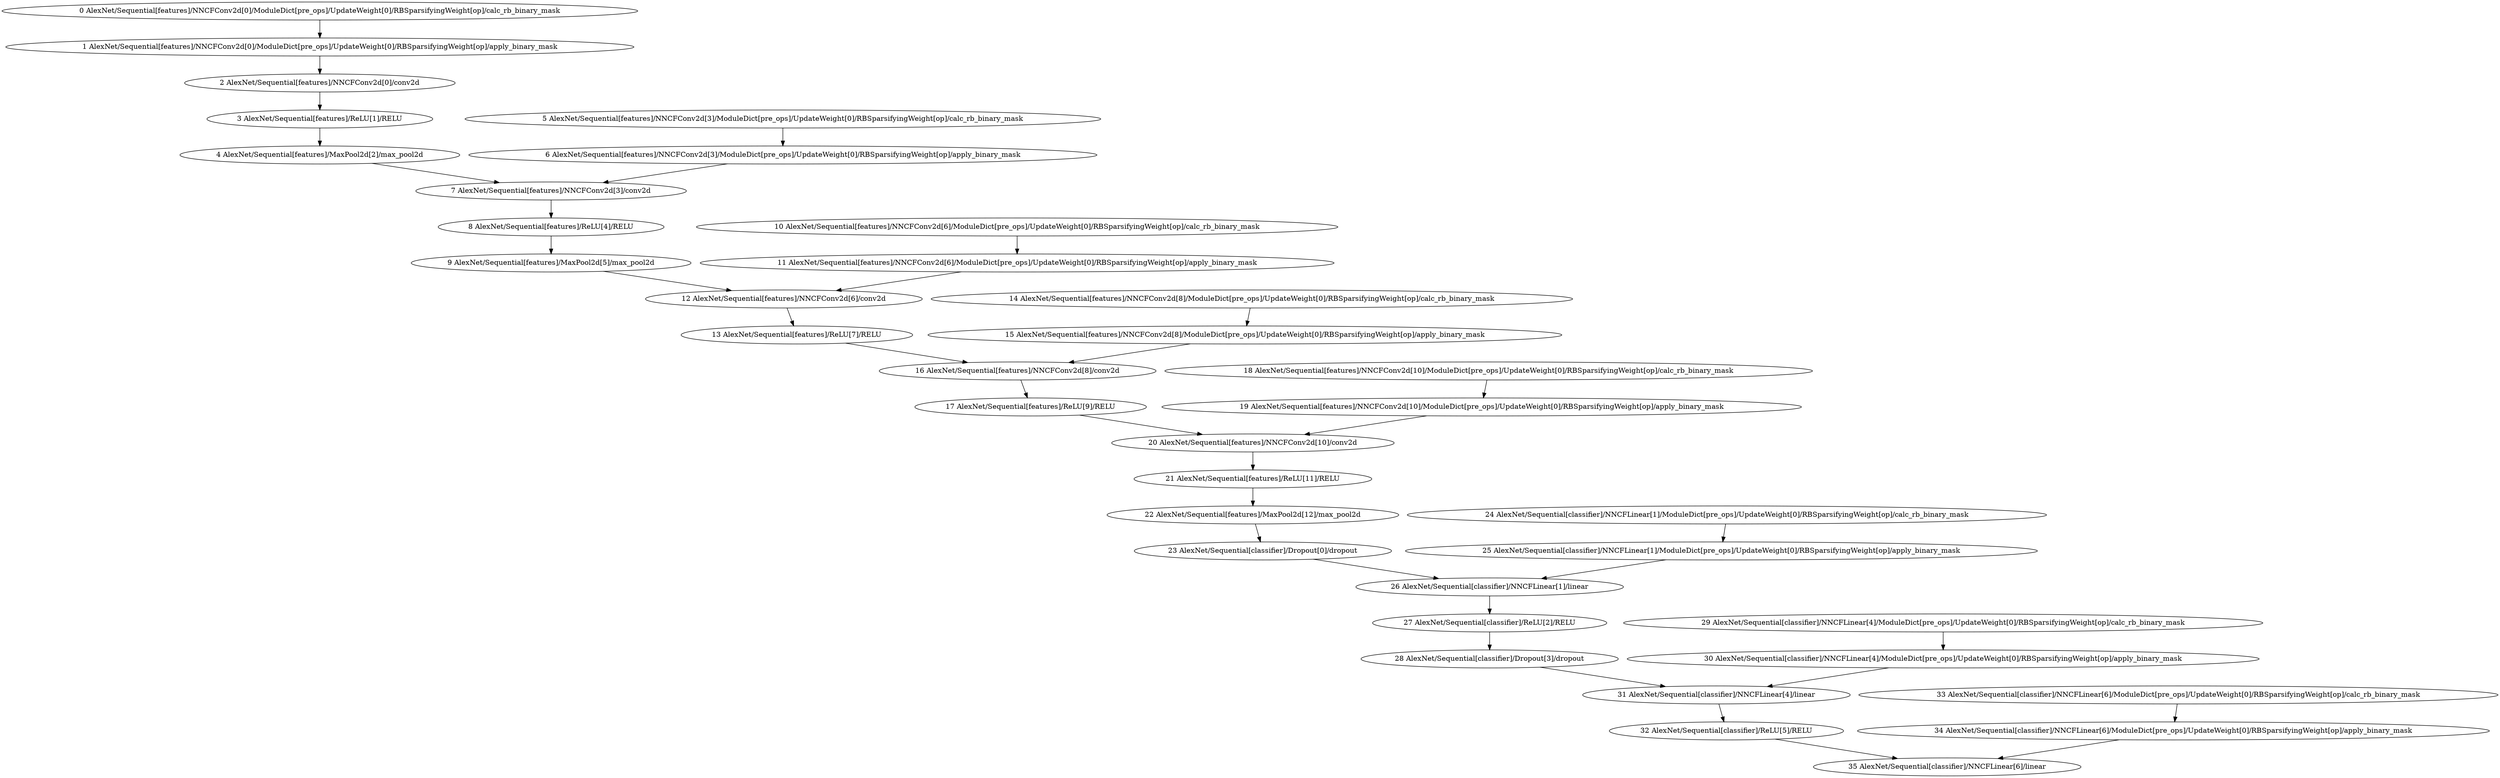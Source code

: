 strict digraph  {
"0 AlexNet/Sequential[features]/NNCFConv2d[0]/ModuleDict[pre_ops]/UpdateWeight[0]/RBSparsifyingWeight[op]/calc_rb_binary_mask" [id=0, scope="AlexNet/Sequential[features]/NNCFConv2d[0]/ModuleDict[pre_ops]/UpdateWeight[0]/RBSparsifyingWeight[op]", type=calc_rb_binary_mask];
"1 AlexNet/Sequential[features]/NNCFConv2d[0]/ModuleDict[pre_ops]/UpdateWeight[0]/RBSparsifyingWeight[op]/apply_binary_mask" [id=1, scope="AlexNet/Sequential[features]/NNCFConv2d[0]/ModuleDict[pre_ops]/UpdateWeight[0]/RBSparsifyingWeight[op]", type=apply_binary_mask];
"2 AlexNet/Sequential[features]/NNCFConv2d[0]/conv2d" [id=2, scope="AlexNet/Sequential[features]/NNCFConv2d[0]", type=conv2d];
"3 AlexNet/Sequential[features]/ReLU[1]/RELU" [id=3, scope="AlexNet/Sequential[features]/ReLU[1]", type=RELU];
"4 AlexNet/Sequential[features]/MaxPool2d[2]/max_pool2d" [id=4, scope="AlexNet/Sequential[features]/MaxPool2d[2]", type=max_pool2d];
"5 AlexNet/Sequential[features]/NNCFConv2d[3]/ModuleDict[pre_ops]/UpdateWeight[0]/RBSparsifyingWeight[op]/calc_rb_binary_mask" [id=5, scope="AlexNet/Sequential[features]/NNCFConv2d[3]/ModuleDict[pre_ops]/UpdateWeight[0]/RBSparsifyingWeight[op]", type=calc_rb_binary_mask];
"6 AlexNet/Sequential[features]/NNCFConv2d[3]/ModuleDict[pre_ops]/UpdateWeight[0]/RBSparsifyingWeight[op]/apply_binary_mask" [id=6, scope="AlexNet/Sequential[features]/NNCFConv2d[3]/ModuleDict[pre_ops]/UpdateWeight[0]/RBSparsifyingWeight[op]", type=apply_binary_mask];
"7 AlexNet/Sequential[features]/NNCFConv2d[3]/conv2d" [id=7, scope="AlexNet/Sequential[features]/NNCFConv2d[3]", type=conv2d];
"8 AlexNet/Sequential[features]/ReLU[4]/RELU" [id=8, scope="AlexNet/Sequential[features]/ReLU[4]", type=RELU];
"9 AlexNet/Sequential[features]/MaxPool2d[5]/max_pool2d" [id=9, scope="AlexNet/Sequential[features]/MaxPool2d[5]", type=max_pool2d];
"10 AlexNet/Sequential[features]/NNCFConv2d[6]/ModuleDict[pre_ops]/UpdateWeight[0]/RBSparsifyingWeight[op]/calc_rb_binary_mask" [id=10, scope="AlexNet/Sequential[features]/NNCFConv2d[6]/ModuleDict[pre_ops]/UpdateWeight[0]/RBSparsifyingWeight[op]", type=calc_rb_binary_mask];
"11 AlexNet/Sequential[features]/NNCFConv2d[6]/ModuleDict[pre_ops]/UpdateWeight[0]/RBSparsifyingWeight[op]/apply_binary_mask" [id=11, scope="AlexNet/Sequential[features]/NNCFConv2d[6]/ModuleDict[pre_ops]/UpdateWeight[0]/RBSparsifyingWeight[op]", type=apply_binary_mask];
"12 AlexNet/Sequential[features]/NNCFConv2d[6]/conv2d" [id=12, scope="AlexNet/Sequential[features]/NNCFConv2d[6]", type=conv2d];
"13 AlexNet/Sequential[features]/ReLU[7]/RELU" [id=13, scope="AlexNet/Sequential[features]/ReLU[7]", type=RELU];
"14 AlexNet/Sequential[features]/NNCFConv2d[8]/ModuleDict[pre_ops]/UpdateWeight[0]/RBSparsifyingWeight[op]/calc_rb_binary_mask" [id=14, scope="AlexNet/Sequential[features]/NNCFConv2d[8]/ModuleDict[pre_ops]/UpdateWeight[0]/RBSparsifyingWeight[op]", type=calc_rb_binary_mask];
"15 AlexNet/Sequential[features]/NNCFConv2d[8]/ModuleDict[pre_ops]/UpdateWeight[0]/RBSparsifyingWeight[op]/apply_binary_mask" [id=15, scope="AlexNet/Sequential[features]/NNCFConv2d[8]/ModuleDict[pre_ops]/UpdateWeight[0]/RBSparsifyingWeight[op]", type=apply_binary_mask];
"16 AlexNet/Sequential[features]/NNCFConv2d[8]/conv2d" [id=16, scope="AlexNet/Sequential[features]/NNCFConv2d[8]", type=conv2d];
"17 AlexNet/Sequential[features]/ReLU[9]/RELU" [id=17, scope="AlexNet/Sequential[features]/ReLU[9]", type=RELU];
"18 AlexNet/Sequential[features]/NNCFConv2d[10]/ModuleDict[pre_ops]/UpdateWeight[0]/RBSparsifyingWeight[op]/calc_rb_binary_mask" [id=18, scope="AlexNet/Sequential[features]/NNCFConv2d[10]/ModuleDict[pre_ops]/UpdateWeight[0]/RBSparsifyingWeight[op]", type=calc_rb_binary_mask];
"19 AlexNet/Sequential[features]/NNCFConv2d[10]/ModuleDict[pre_ops]/UpdateWeight[0]/RBSparsifyingWeight[op]/apply_binary_mask" [id=19, scope="AlexNet/Sequential[features]/NNCFConv2d[10]/ModuleDict[pre_ops]/UpdateWeight[0]/RBSparsifyingWeight[op]", type=apply_binary_mask];
"20 AlexNet/Sequential[features]/NNCFConv2d[10]/conv2d" [id=20, scope="AlexNet/Sequential[features]/NNCFConv2d[10]", type=conv2d];
"21 AlexNet/Sequential[features]/ReLU[11]/RELU" [id=21, scope="AlexNet/Sequential[features]/ReLU[11]", type=RELU];
"22 AlexNet/Sequential[features]/MaxPool2d[12]/max_pool2d" [id=22, scope="AlexNet/Sequential[features]/MaxPool2d[12]", type=max_pool2d];
"23 AlexNet/Sequential[classifier]/Dropout[0]/dropout" [id=23, scope="AlexNet/Sequential[classifier]/Dropout[0]", type=dropout];
"24 AlexNet/Sequential[classifier]/NNCFLinear[1]/ModuleDict[pre_ops]/UpdateWeight[0]/RBSparsifyingWeight[op]/calc_rb_binary_mask" [id=24, scope="AlexNet/Sequential[classifier]/NNCFLinear[1]/ModuleDict[pre_ops]/UpdateWeight[0]/RBSparsifyingWeight[op]", type=calc_rb_binary_mask];
"25 AlexNet/Sequential[classifier]/NNCFLinear[1]/ModuleDict[pre_ops]/UpdateWeight[0]/RBSparsifyingWeight[op]/apply_binary_mask" [id=25, scope="AlexNet/Sequential[classifier]/NNCFLinear[1]/ModuleDict[pre_ops]/UpdateWeight[0]/RBSparsifyingWeight[op]", type=apply_binary_mask];
"26 AlexNet/Sequential[classifier]/NNCFLinear[1]/linear" [id=26, scope="AlexNet/Sequential[classifier]/NNCFLinear[1]", type=linear];
"27 AlexNet/Sequential[classifier]/ReLU[2]/RELU" [id=27, scope="AlexNet/Sequential[classifier]/ReLU[2]", type=RELU];
"28 AlexNet/Sequential[classifier]/Dropout[3]/dropout" [id=28, scope="AlexNet/Sequential[classifier]/Dropout[3]", type=dropout];
"29 AlexNet/Sequential[classifier]/NNCFLinear[4]/ModuleDict[pre_ops]/UpdateWeight[0]/RBSparsifyingWeight[op]/calc_rb_binary_mask" [id=29, scope="AlexNet/Sequential[classifier]/NNCFLinear[4]/ModuleDict[pre_ops]/UpdateWeight[0]/RBSparsifyingWeight[op]", type=calc_rb_binary_mask];
"30 AlexNet/Sequential[classifier]/NNCFLinear[4]/ModuleDict[pre_ops]/UpdateWeight[0]/RBSparsifyingWeight[op]/apply_binary_mask" [id=30, scope="AlexNet/Sequential[classifier]/NNCFLinear[4]/ModuleDict[pre_ops]/UpdateWeight[0]/RBSparsifyingWeight[op]", type=apply_binary_mask];
"31 AlexNet/Sequential[classifier]/NNCFLinear[4]/linear" [id=31, scope="AlexNet/Sequential[classifier]/NNCFLinear[4]", type=linear];
"32 AlexNet/Sequential[classifier]/ReLU[5]/RELU" [id=32, scope="AlexNet/Sequential[classifier]/ReLU[5]", type=RELU];
"33 AlexNet/Sequential[classifier]/NNCFLinear[6]/ModuleDict[pre_ops]/UpdateWeight[0]/RBSparsifyingWeight[op]/calc_rb_binary_mask" [id=33, scope="AlexNet/Sequential[classifier]/NNCFLinear[6]/ModuleDict[pre_ops]/UpdateWeight[0]/RBSparsifyingWeight[op]", type=calc_rb_binary_mask];
"34 AlexNet/Sequential[classifier]/NNCFLinear[6]/ModuleDict[pre_ops]/UpdateWeight[0]/RBSparsifyingWeight[op]/apply_binary_mask" [id=34, scope="AlexNet/Sequential[classifier]/NNCFLinear[6]/ModuleDict[pre_ops]/UpdateWeight[0]/RBSparsifyingWeight[op]", type=apply_binary_mask];
"35 AlexNet/Sequential[classifier]/NNCFLinear[6]/linear" [id=35, scope="AlexNet/Sequential[classifier]/NNCFLinear[6]", type=linear];
"0 AlexNet/Sequential[features]/NNCFConv2d[0]/ModuleDict[pre_ops]/UpdateWeight[0]/RBSparsifyingWeight[op]/calc_rb_binary_mask" -> "1 AlexNet/Sequential[features]/NNCFConv2d[0]/ModuleDict[pre_ops]/UpdateWeight[0]/RBSparsifyingWeight[op]/apply_binary_mask";
"1 AlexNet/Sequential[features]/NNCFConv2d[0]/ModuleDict[pre_ops]/UpdateWeight[0]/RBSparsifyingWeight[op]/apply_binary_mask" -> "2 AlexNet/Sequential[features]/NNCFConv2d[0]/conv2d";
"2 AlexNet/Sequential[features]/NNCFConv2d[0]/conv2d" -> "3 AlexNet/Sequential[features]/ReLU[1]/RELU";
"3 AlexNet/Sequential[features]/ReLU[1]/RELU" -> "4 AlexNet/Sequential[features]/MaxPool2d[2]/max_pool2d";
"4 AlexNet/Sequential[features]/MaxPool2d[2]/max_pool2d" -> "7 AlexNet/Sequential[features]/NNCFConv2d[3]/conv2d";
"5 AlexNet/Sequential[features]/NNCFConv2d[3]/ModuleDict[pre_ops]/UpdateWeight[0]/RBSparsifyingWeight[op]/calc_rb_binary_mask" -> "6 AlexNet/Sequential[features]/NNCFConv2d[3]/ModuleDict[pre_ops]/UpdateWeight[0]/RBSparsifyingWeight[op]/apply_binary_mask";
"6 AlexNet/Sequential[features]/NNCFConv2d[3]/ModuleDict[pre_ops]/UpdateWeight[0]/RBSparsifyingWeight[op]/apply_binary_mask" -> "7 AlexNet/Sequential[features]/NNCFConv2d[3]/conv2d";
"7 AlexNet/Sequential[features]/NNCFConv2d[3]/conv2d" -> "8 AlexNet/Sequential[features]/ReLU[4]/RELU";
"8 AlexNet/Sequential[features]/ReLU[4]/RELU" -> "9 AlexNet/Sequential[features]/MaxPool2d[5]/max_pool2d";
"9 AlexNet/Sequential[features]/MaxPool2d[5]/max_pool2d" -> "12 AlexNet/Sequential[features]/NNCFConv2d[6]/conv2d";
"10 AlexNet/Sequential[features]/NNCFConv2d[6]/ModuleDict[pre_ops]/UpdateWeight[0]/RBSparsifyingWeight[op]/calc_rb_binary_mask" -> "11 AlexNet/Sequential[features]/NNCFConv2d[6]/ModuleDict[pre_ops]/UpdateWeight[0]/RBSparsifyingWeight[op]/apply_binary_mask";
"11 AlexNet/Sequential[features]/NNCFConv2d[6]/ModuleDict[pre_ops]/UpdateWeight[0]/RBSparsifyingWeight[op]/apply_binary_mask" -> "12 AlexNet/Sequential[features]/NNCFConv2d[6]/conv2d";
"12 AlexNet/Sequential[features]/NNCFConv2d[6]/conv2d" -> "13 AlexNet/Sequential[features]/ReLU[7]/RELU";
"13 AlexNet/Sequential[features]/ReLU[7]/RELU" -> "16 AlexNet/Sequential[features]/NNCFConv2d[8]/conv2d";
"14 AlexNet/Sequential[features]/NNCFConv2d[8]/ModuleDict[pre_ops]/UpdateWeight[0]/RBSparsifyingWeight[op]/calc_rb_binary_mask" -> "15 AlexNet/Sequential[features]/NNCFConv2d[8]/ModuleDict[pre_ops]/UpdateWeight[0]/RBSparsifyingWeight[op]/apply_binary_mask";
"15 AlexNet/Sequential[features]/NNCFConv2d[8]/ModuleDict[pre_ops]/UpdateWeight[0]/RBSparsifyingWeight[op]/apply_binary_mask" -> "16 AlexNet/Sequential[features]/NNCFConv2d[8]/conv2d";
"16 AlexNet/Sequential[features]/NNCFConv2d[8]/conv2d" -> "17 AlexNet/Sequential[features]/ReLU[9]/RELU";
"17 AlexNet/Sequential[features]/ReLU[9]/RELU" -> "20 AlexNet/Sequential[features]/NNCFConv2d[10]/conv2d";
"18 AlexNet/Sequential[features]/NNCFConv2d[10]/ModuleDict[pre_ops]/UpdateWeight[0]/RBSparsifyingWeight[op]/calc_rb_binary_mask" -> "19 AlexNet/Sequential[features]/NNCFConv2d[10]/ModuleDict[pre_ops]/UpdateWeight[0]/RBSparsifyingWeight[op]/apply_binary_mask";
"19 AlexNet/Sequential[features]/NNCFConv2d[10]/ModuleDict[pre_ops]/UpdateWeight[0]/RBSparsifyingWeight[op]/apply_binary_mask" -> "20 AlexNet/Sequential[features]/NNCFConv2d[10]/conv2d";
"20 AlexNet/Sequential[features]/NNCFConv2d[10]/conv2d" -> "21 AlexNet/Sequential[features]/ReLU[11]/RELU";
"21 AlexNet/Sequential[features]/ReLU[11]/RELU" -> "22 AlexNet/Sequential[features]/MaxPool2d[12]/max_pool2d";
"22 AlexNet/Sequential[features]/MaxPool2d[12]/max_pool2d" -> "23 AlexNet/Sequential[classifier]/Dropout[0]/dropout";
"23 AlexNet/Sequential[classifier]/Dropout[0]/dropout" -> "26 AlexNet/Sequential[classifier]/NNCFLinear[1]/linear";
"24 AlexNet/Sequential[classifier]/NNCFLinear[1]/ModuleDict[pre_ops]/UpdateWeight[0]/RBSparsifyingWeight[op]/calc_rb_binary_mask" -> "25 AlexNet/Sequential[classifier]/NNCFLinear[1]/ModuleDict[pre_ops]/UpdateWeight[0]/RBSparsifyingWeight[op]/apply_binary_mask";
"25 AlexNet/Sequential[classifier]/NNCFLinear[1]/ModuleDict[pre_ops]/UpdateWeight[0]/RBSparsifyingWeight[op]/apply_binary_mask" -> "26 AlexNet/Sequential[classifier]/NNCFLinear[1]/linear";
"26 AlexNet/Sequential[classifier]/NNCFLinear[1]/linear" -> "27 AlexNet/Sequential[classifier]/ReLU[2]/RELU";
"27 AlexNet/Sequential[classifier]/ReLU[2]/RELU" -> "28 AlexNet/Sequential[classifier]/Dropout[3]/dropout";
"28 AlexNet/Sequential[classifier]/Dropout[3]/dropout" -> "31 AlexNet/Sequential[classifier]/NNCFLinear[4]/linear";
"29 AlexNet/Sequential[classifier]/NNCFLinear[4]/ModuleDict[pre_ops]/UpdateWeight[0]/RBSparsifyingWeight[op]/calc_rb_binary_mask" -> "30 AlexNet/Sequential[classifier]/NNCFLinear[4]/ModuleDict[pre_ops]/UpdateWeight[0]/RBSparsifyingWeight[op]/apply_binary_mask";
"30 AlexNet/Sequential[classifier]/NNCFLinear[4]/ModuleDict[pre_ops]/UpdateWeight[0]/RBSparsifyingWeight[op]/apply_binary_mask" -> "31 AlexNet/Sequential[classifier]/NNCFLinear[4]/linear";
"31 AlexNet/Sequential[classifier]/NNCFLinear[4]/linear" -> "32 AlexNet/Sequential[classifier]/ReLU[5]/RELU";
"32 AlexNet/Sequential[classifier]/ReLU[5]/RELU" -> "35 AlexNet/Sequential[classifier]/NNCFLinear[6]/linear";
"33 AlexNet/Sequential[classifier]/NNCFLinear[6]/ModuleDict[pre_ops]/UpdateWeight[0]/RBSparsifyingWeight[op]/calc_rb_binary_mask" -> "34 AlexNet/Sequential[classifier]/NNCFLinear[6]/ModuleDict[pre_ops]/UpdateWeight[0]/RBSparsifyingWeight[op]/apply_binary_mask";
"34 AlexNet/Sequential[classifier]/NNCFLinear[6]/ModuleDict[pre_ops]/UpdateWeight[0]/RBSparsifyingWeight[op]/apply_binary_mask" -> "35 AlexNet/Sequential[classifier]/NNCFLinear[6]/linear";
}
